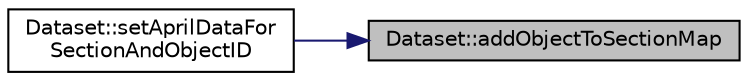 digraph "Dataset::addObjectToSectionMap"
{
 // LATEX_PDF_SIZE
  bgcolor="transparent";
  edge [fontname="Helvetica",fontsize="10",labelfontname="Helvetica",labelfontsize="10"];
  node [fontname="Helvetica",fontsize="10",shape=record];
  rankdir="RL";
  Node1 [label="Dataset::addObjectToSectionMap",height=0.2,width=0.4,color="black", fillcolor="grey75", style="filled", fontcolor="black",tooltip="Adds the given object ID to the specified section ID."];
  Node1 -> Node2 [dir="back",color="midnightblue",fontsize="10",style="solid",fontname="Helvetica"];
  Node2 [label="Dataset::setAprilDataFor\lSectionAndObjectID",height=0.2,width=0.4,color="black",URL="$structDataset.html#a8b1f923a6fd2811c00f0869395c3b522",tooltip="Sets the april data in the dataset for the given object ID and section ID."];
}
